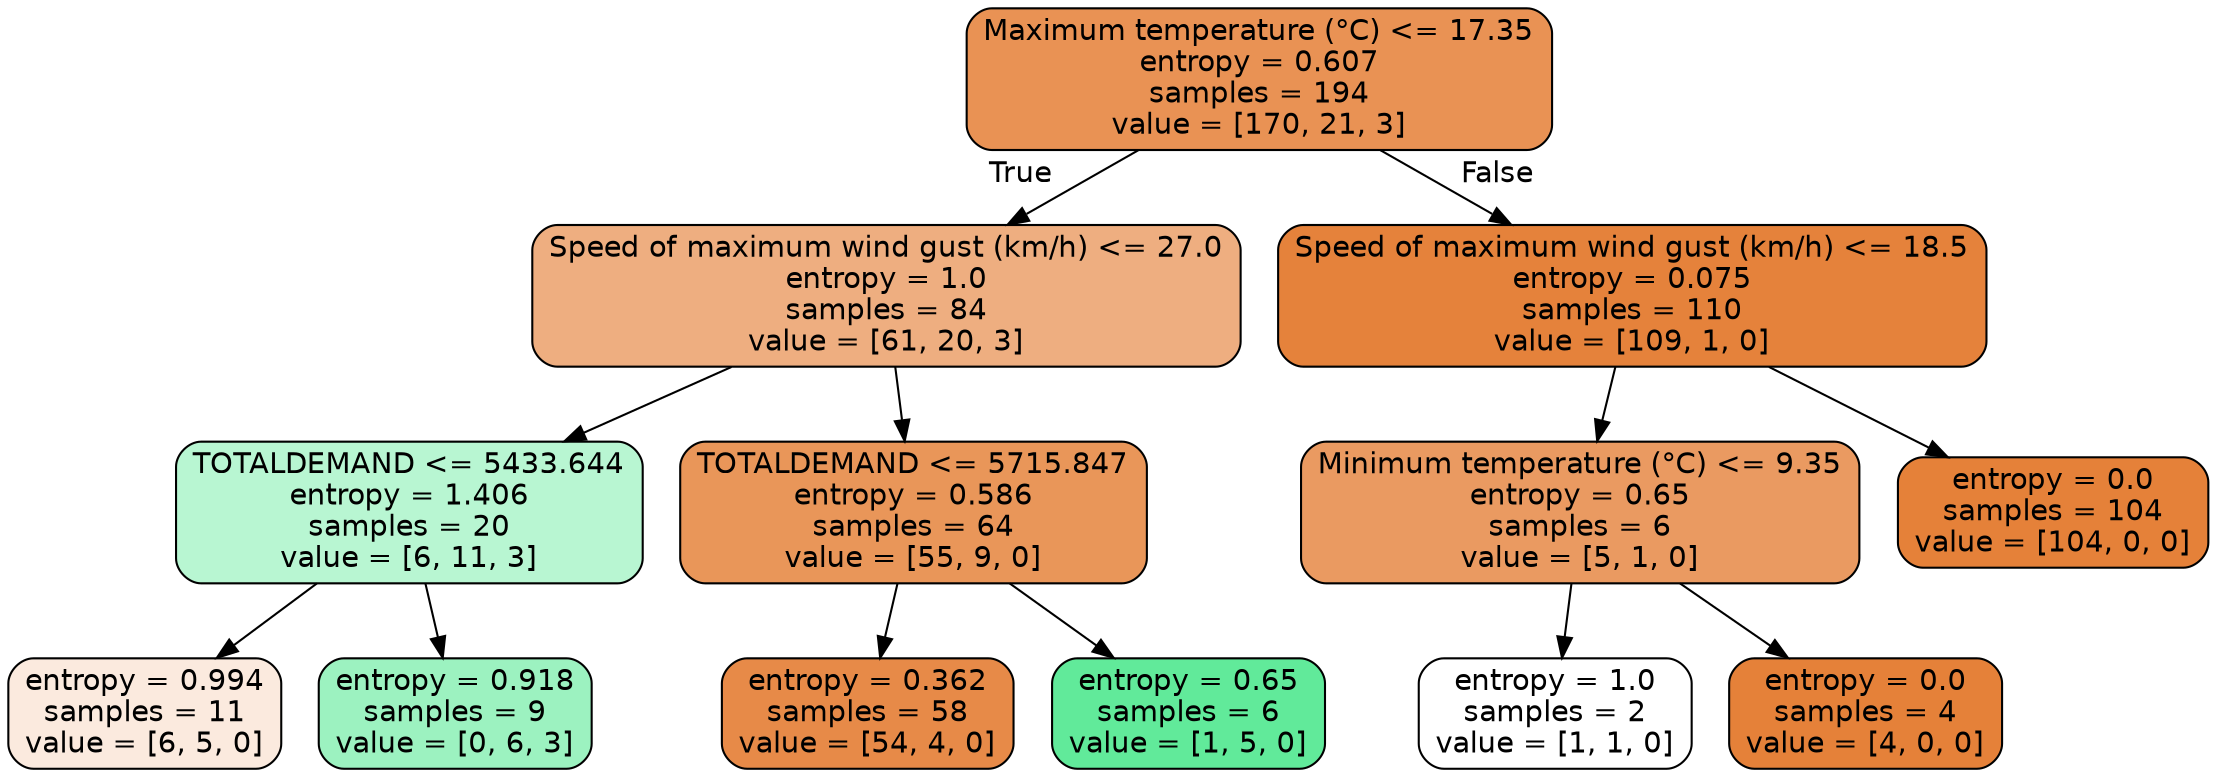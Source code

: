 digraph Tree {
node [shape=box, style="filled, rounded", color="black", fontname=helvetica] ;
edge [fontname=helvetica] ;
0 [label="Maximum temperature (°C) <= 17.35\nentropy = 0.607\nsamples = 194\nvalue = [170, 21, 3]", fillcolor="#e99254"] ;
1 [label="Speed of maximum wind gust (km/h) <= 27.0\nentropy = 1.0\nsamples = 84\nvalue = [61, 20, 3]", fillcolor="#eeae80"] ;
0 -> 1 [labeldistance=2.5, labelangle=45, headlabel="True"] ;
2 [label="TOTALDEMAND <= 5433.644\nentropy = 1.406\nsamples = 20\nvalue = [6, 11, 3]", fillcolor="#b8f6d2"] ;
1 -> 2 ;
3 [label="entropy = 0.994\nsamples = 11\nvalue = [6, 5, 0]", fillcolor="#fbeade"] ;
2 -> 3 ;
4 [label="entropy = 0.918\nsamples = 9\nvalue = [0, 6, 3]", fillcolor="#9cf2c0"] ;
2 -> 4 ;
5 [label="TOTALDEMAND <= 5715.847\nentropy = 0.586\nsamples = 64\nvalue = [55, 9, 0]", fillcolor="#e99659"] ;
1 -> 5 ;
6 [label="entropy = 0.362\nsamples = 58\nvalue = [54, 4, 0]", fillcolor="#e78a48"] ;
5 -> 6 ;
7 [label="entropy = 0.65\nsamples = 6\nvalue = [1, 5, 0]", fillcolor="#61ea9a"] ;
5 -> 7 ;
8 [label="Speed of maximum wind gust (km/h) <= 18.5\nentropy = 0.075\nsamples = 110\nvalue = [109, 1, 0]", fillcolor="#e5823b"] ;
0 -> 8 [labeldistance=2.5, labelangle=-45, headlabel="False"] ;
9 [label="Minimum temperature (°C) <= 9.35\nentropy = 0.65\nsamples = 6\nvalue = [5, 1, 0]", fillcolor="#ea9a61"] ;
8 -> 9 ;
10 [label="entropy = 1.0\nsamples = 2\nvalue = [1, 1, 0]", fillcolor="#ffffff"] ;
9 -> 10 ;
11 [label="entropy = 0.0\nsamples = 4\nvalue = [4, 0, 0]", fillcolor="#e58139"] ;
9 -> 11 ;
12 [label="entropy = 0.0\nsamples = 104\nvalue = [104, 0, 0]", fillcolor="#e58139"] ;
8 -> 12 ;
}